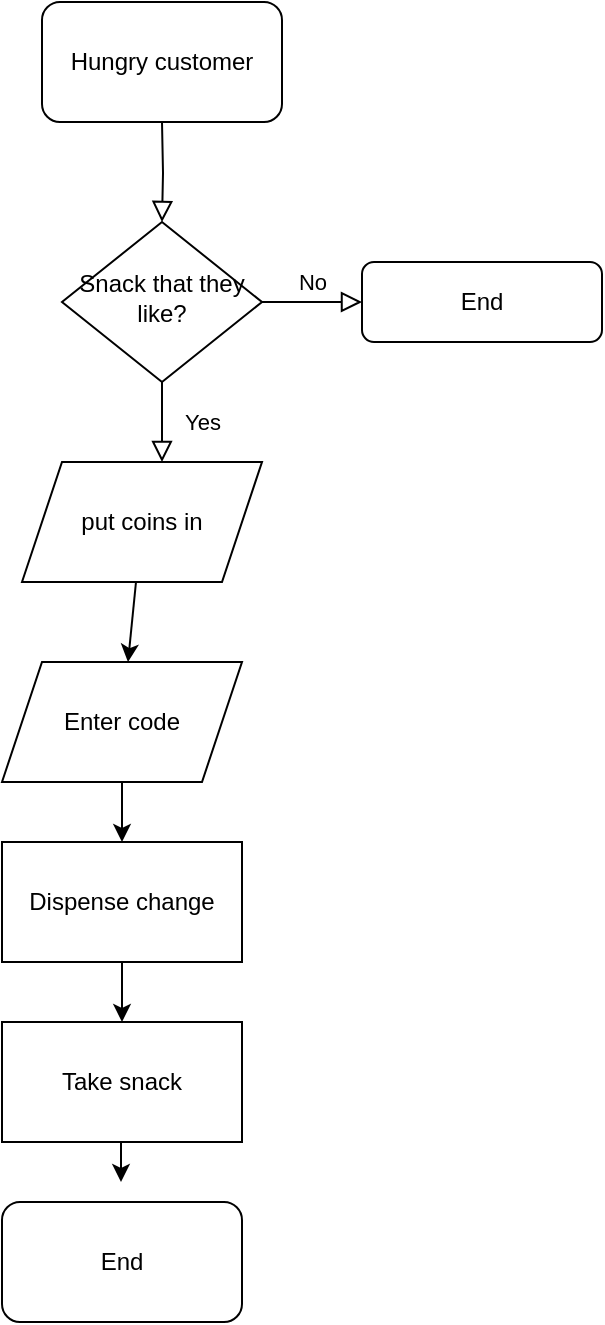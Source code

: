 <mxfile version="20.4.0" type="device" pages="2"><diagram id="C5RBs43oDa-KdzZeNtuy" name="hungry customer"><mxGraphModel dx="1038" dy="521" grid="1" gridSize="10" guides="1" tooltips="1" connect="1" arrows="1" fold="1" page="1" pageScale="1" pageWidth="827" pageHeight="1169" math="0" shadow="0"><root><mxCell id="WIyWlLk6GJQsqaUBKTNV-0"/><mxCell id="WIyWlLk6GJQsqaUBKTNV-1" parent="WIyWlLk6GJQsqaUBKTNV-0"/><mxCell id="WIyWlLk6GJQsqaUBKTNV-2" value="" style="rounded=0;html=1;jettySize=auto;orthogonalLoop=1;fontSize=11;endArrow=block;endFill=0;endSize=8;strokeWidth=1;shadow=0;labelBackgroundColor=none;edgeStyle=orthogonalEdgeStyle;" parent="WIyWlLk6GJQsqaUBKTNV-1" target="WIyWlLk6GJQsqaUBKTNV-6" edge="1"><mxGeometry relative="1" as="geometry"><mxPoint x="220" y="120" as="sourcePoint"/></mxGeometry></mxCell><mxCell id="WIyWlLk6GJQsqaUBKTNV-4" value="Yes" style="rounded=0;html=1;jettySize=auto;orthogonalLoop=1;fontSize=11;endArrow=block;endFill=0;endSize=8;strokeWidth=1;shadow=0;labelBackgroundColor=none;edgeStyle=orthogonalEdgeStyle;" parent="WIyWlLk6GJQsqaUBKTNV-1" source="WIyWlLk6GJQsqaUBKTNV-6" edge="1"><mxGeometry y="20" relative="1" as="geometry"><mxPoint as="offset"/><mxPoint x="220" y="290" as="targetPoint"/></mxGeometry></mxCell><mxCell id="WIyWlLk6GJQsqaUBKTNV-5" value="No" style="edgeStyle=orthogonalEdgeStyle;rounded=0;html=1;jettySize=auto;orthogonalLoop=1;fontSize=11;endArrow=block;endFill=0;endSize=8;strokeWidth=1;shadow=0;labelBackgroundColor=none;" parent="WIyWlLk6GJQsqaUBKTNV-1" source="WIyWlLk6GJQsqaUBKTNV-6" target="WIyWlLk6GJQsqaUBKTNV-7" edge="1"><mxGeometry y="10" relative="1" as="geometry"><mxPoint as="offset"/></mxGeometry></mxCell><mxCell id="WIyWlLk6GJQsqaUBKTNV-6" value="Snack that they like?" style="rhombus;whiteSpace=wrap;html=1;shadow=0;fontFamily=Helvetica;fontSize=12;align=center;strokeWidth=1;spacing=6;spacingTop=-4;" parent="WIyWlLk6GJQsqaUBKTNV-1" vertex="1"><mxGeometry x="170" y="170" width="100" height="80" as="geometry"/></mxCell><mxCell id="WIyWlLk6GJQsqaUBKTNV-7" value="End" style="rounded=1;whiteSpace=wrap;html=1;fontSize=12;glass=0;strokeWidth=1;shadow=0;" parent="WIyWlLk6GJQsqaUBKTNV-1" vertex="1"><mxGeometry x="320" y="190" width="120" height="40" as="geometry"/></mxCell><mxCell id="7p72Iru9yE1aWyCmSYKU-1" value="Hungry customer" style="rounded=1;whiteSpace=wrap;html=1;" vertex="1" parent="WIyWlLk6GJQsqaUBKTNV-1"><mxGeometry x="160" y="60" width="120" height="60" as="geometry"/></mxCell><mxCell id="7p72Iru9yE1aWyCmSYKU-2" value="put coins in" style="shape=parallelogram;perimeter=parallelogramPerimeter;whiteSpace=wrap;html=1;fixedSize=1;" vertex="1" parent="WIyWlLk6GJQsqaUBKTNV-1"><mxGeometry x="150" y="290" width="120" height="60" as="geometry"/></mxCell><mxCell id="7p72Iru9yE1aWyCmSYKU-3" value="" style="endArrow=classic;html=1;rounded=0;" edge="1" parent="WIyWlLk6GJQsqaUBKTNV-1" source="7p72Iru9yE1aWyCmSYKU-2" target="7p72Iru9yE1aWyCmSYKU-4"><mxGeometry width="50" height="50" relative="1" as="geometry"><mxPoint x="185" y="410" as="sourcePoint"/><mxPoint x="210" y="390" as="targetPoint"/></mxGeometry></mxCell><mxCell id="7p72Iru9yE1aWyCmSYKU-4" value="Enter code" style="shape=parallelogram;perimeter=parallelogramPerimeter;whiteSpace=wrap;html=1;fixedSize=1;" vertex="1" parent="WIyWlLk6GJQsqaUBKTNV-1"><mxGeometry x="140" y="390" width="120" height="60" as="geometry"/></mxCell><mxCell id="7p72Iru9yE1aWyCmSYKU-6" value="" style="endArrow=classic;html=1;rounded=0;exitX=0.5;exitY=1;exitDx=0;exitDy=0;" edge="1" parent="WIyWlLk6GJQsqaUBKTNV-1" source="7p72Iru9yE1aWyCmSYKU-4" target="7p72Iru9yE1aWyCmSYKU-7"><mxGeometry width="50" height="50" relative="1" as="geometry"><mxPoint x="390" y="530" as="sourcePoint"/><mxPoint x="200" y="510" as="targetPoint"/><Array as="points"/></mxGeometry></mxCell><mxCell id="7p72Iru9yE1aWyCmSYKU-7" value="Dispense change" style="rounded=0;whiteSpace=wrap;html=1;" vertex="1" parent="WIyWlLk6GJQsqaUBKTNV-1"><mxGeometry x="140" y="480" width="120" height="60" as="geometry"/></mxCell><mxCell id="7p72Iru9yE1aWyCmSYKU-8" value="" style="endArrow=classic;html=1;rounded=0;" edge="1" parent="WIyWlLk6GJQsqaUBKTNV-1" source="7p72Iru9yE1aWyCmSYKU-7" target="7p72Iru9yE1aWyCmSYKU-9"><mxGeometry width="50" height="50" relative="1" as="geometry"><mxPoint x="170" y="600" as="sourcePoint"/><mxPoint x="200" y="580" as="targetPoint"/></mxGeometry></mxCell><mxCell id="7p72Iru9yE1aWyCmSYKU-9" value="Take snack" style="rounded=0;whiteSpace=wrap;html=1;" vertex="1" parent="WIyWlLk6GJQsqaUBKTNV-1"><mxGeometry x="140" y="570" width="120" height="60" as="geometry"/></mxCell><mxCell id="7p72Iru9yE1aWyCmSYKU-11" value="" style="edgeStyle=orthogonalEdgeStyle;rounded=0;orthogonalLoop=1;jettySize=auto;html=1;" edge="1" parent="WIyWlLk6GJQsqaUBKTNV-1"><mxGeometry relative="1" as="geometry"><mxPoint x="199.5" y="630" as="sourcePoint"/><mxPoint x="199.5" y="650" as="targetPoint"/><Array as="points"/></mxGeometry></mxCell><mxCell id="7p72Iru9yE1aWyCmSYKU-14" value="End" style="rounded=1;whiteSpace=wrap;html=1;" vertex="1" parent="WIyWlLk6GJQsqaUBKTNV-1"><mxGeometry x="140" y="660" width="120" height="60" as="geometry"/></mxCell></root></mxGraphModel></diagram><diagram id="TsjFa3Bh5CU0kZzC1THR" name="machine owner"><mxGraphModel dx="1038" dy="521" grid="1" gridSize="10" guides="1" tooltips="1" connect="1" arrows="1" fold="1" page="1" pageScale="1" pageWidth="850" pageHeight="1100" math="0" shadow="0"><root><mxCell id="0"/><mxCell id="1" parent="0"/><mxCell id="elspMyfh8Nh418hAgVcH-2" value="insert key to unlock" style="shape=parallelogram;perimeter=parallelogramPerimeter;whiteSpace=wrap;html=1;fixedSize=1;" vertex="1" parent="1"><mxGeometry x="70" y="140" width="120" height="60" as="geometry"/></mxCell><mxCell id="elspMyfh8Nh418hAgVcH-3" value="empty coins" style="rounded=1;whiteSpace=wrap;html=1;" vertex="1" parent="1"><mxGeometry x="70" y="240" width="120" height="60" as="geometry"/></mxCell><mxCell id="elspMyfh8Nh418hAgVcH-4" value="Restock" style="rounded=1;whiteSpace=wrap;html=1;" vertex="1" parent="1"><mxGeometry x="70" y="340" width="120" height="60" as="geometry"/></mxCell><mxCell id="elspMyfh8Nh418hAgVcH-5" value="Snack machine" style="ellipse;whiteSpace=wrap;html=1;" vertex="1" parent="1"><mxGeometry x="70" y="40" width="120" height="80" as="geometry"/></mxCell><mxCell id="elspMyfh8Nh418hAgVcH-6" value="End" style="ellipse;whiteSpace=wrap;html=1;" vertex="1" parent="1"><mxGeometry x="80" y="440" width="120" height="80" as="geometry"/></mxCell><mxCell id="elspMyfh8Nh418hAgVcH-7" value="" style="endArrow=classic;html=1;rounded=0;" edge="1" parent="1" target="elspMyfh8Nh418hAgVcH-2"><mxGeometry width="50" height="50" relative="1" as="geometry"><mxPoint x="130" y="120" as="sourcePoint"/><mxPoint x="180" y="70" as="targetPoint"/></mxGeometry></mxCell><mxCell id="elspMyfh8Nh418hAgVcH-8" value="" style="endArrow=classic;html=1;rounded=0;entryX=0.5;entryY=0;entryDx=0;entryDy=0;" edge="1" parent="1" target="elspMyfh8Nh418hAgVcH-3"><mxGeometry width="50" height="50" relative="1" as="geometry"><mxPoint x="130" y="200" as="sourcePoint"/><mxPoint x="180" y="150" as="targetPoint"/></mxGeometry></mxCell><mxCell id="elspMyfh8Nh418hAgVcH-9" value="" style="endArrow=classic;html=1;rounded=0;" edge="1" parent="1" target="elspMyfh8Nh418hAgVcH-4"><mxGeometry width="50" height="50" relative="1" as="geometry"><mxPoint x="130" y="300" as="sourcePoint"/><mxPoint x="180" y="250" as="targetPoint"/></mxGeometry></mxCell><mxCell id="elspMyfh8Nh418hAgVcH-10" value="" style="endArrow=classic;html=1;rounded=0;" edge="1" parent="1" target="elspMyfh8Nh418hAgVcH-6"><mxGeometry width="50" height="50" relative="1" as="geometry"><mxPoint x="130" y="400" as="sourcePoint"/><mxPoint x="180" y="350" as="targetPoint"/></mxGeometry></mxCell></root></mxGraphModel></diagram></mxfile>